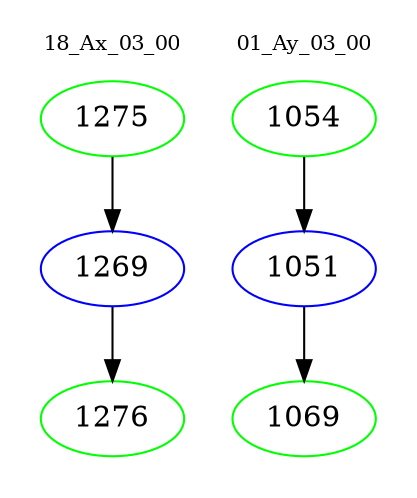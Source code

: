 digraph{
subgraph cluster_0 {
color = white
label = "18_Ax_03_00";
fontsize=10;
T0_1275 [label="1275", color="green"]
T0_1275 -> T0_1269 [color="black"]
T0_1269 [label="1269", color="blue"]
T0_1269 -> T0_1276 [color="black"]
T0_1276 [label="1276", color="green"]
}
subgraph cluster_1 {
color = white
label = "01_Ay_03_00";
fontsize=10;
T1_1054 [label="1054", color="green"]
T1_1054 -> T1_1051 [color="black"]
T1_1051 [label="1051", color="blue"]
T1_1051 -> T1_1069 [color="black"]
T1_1069 [label="1069", color="green"]
}
}
